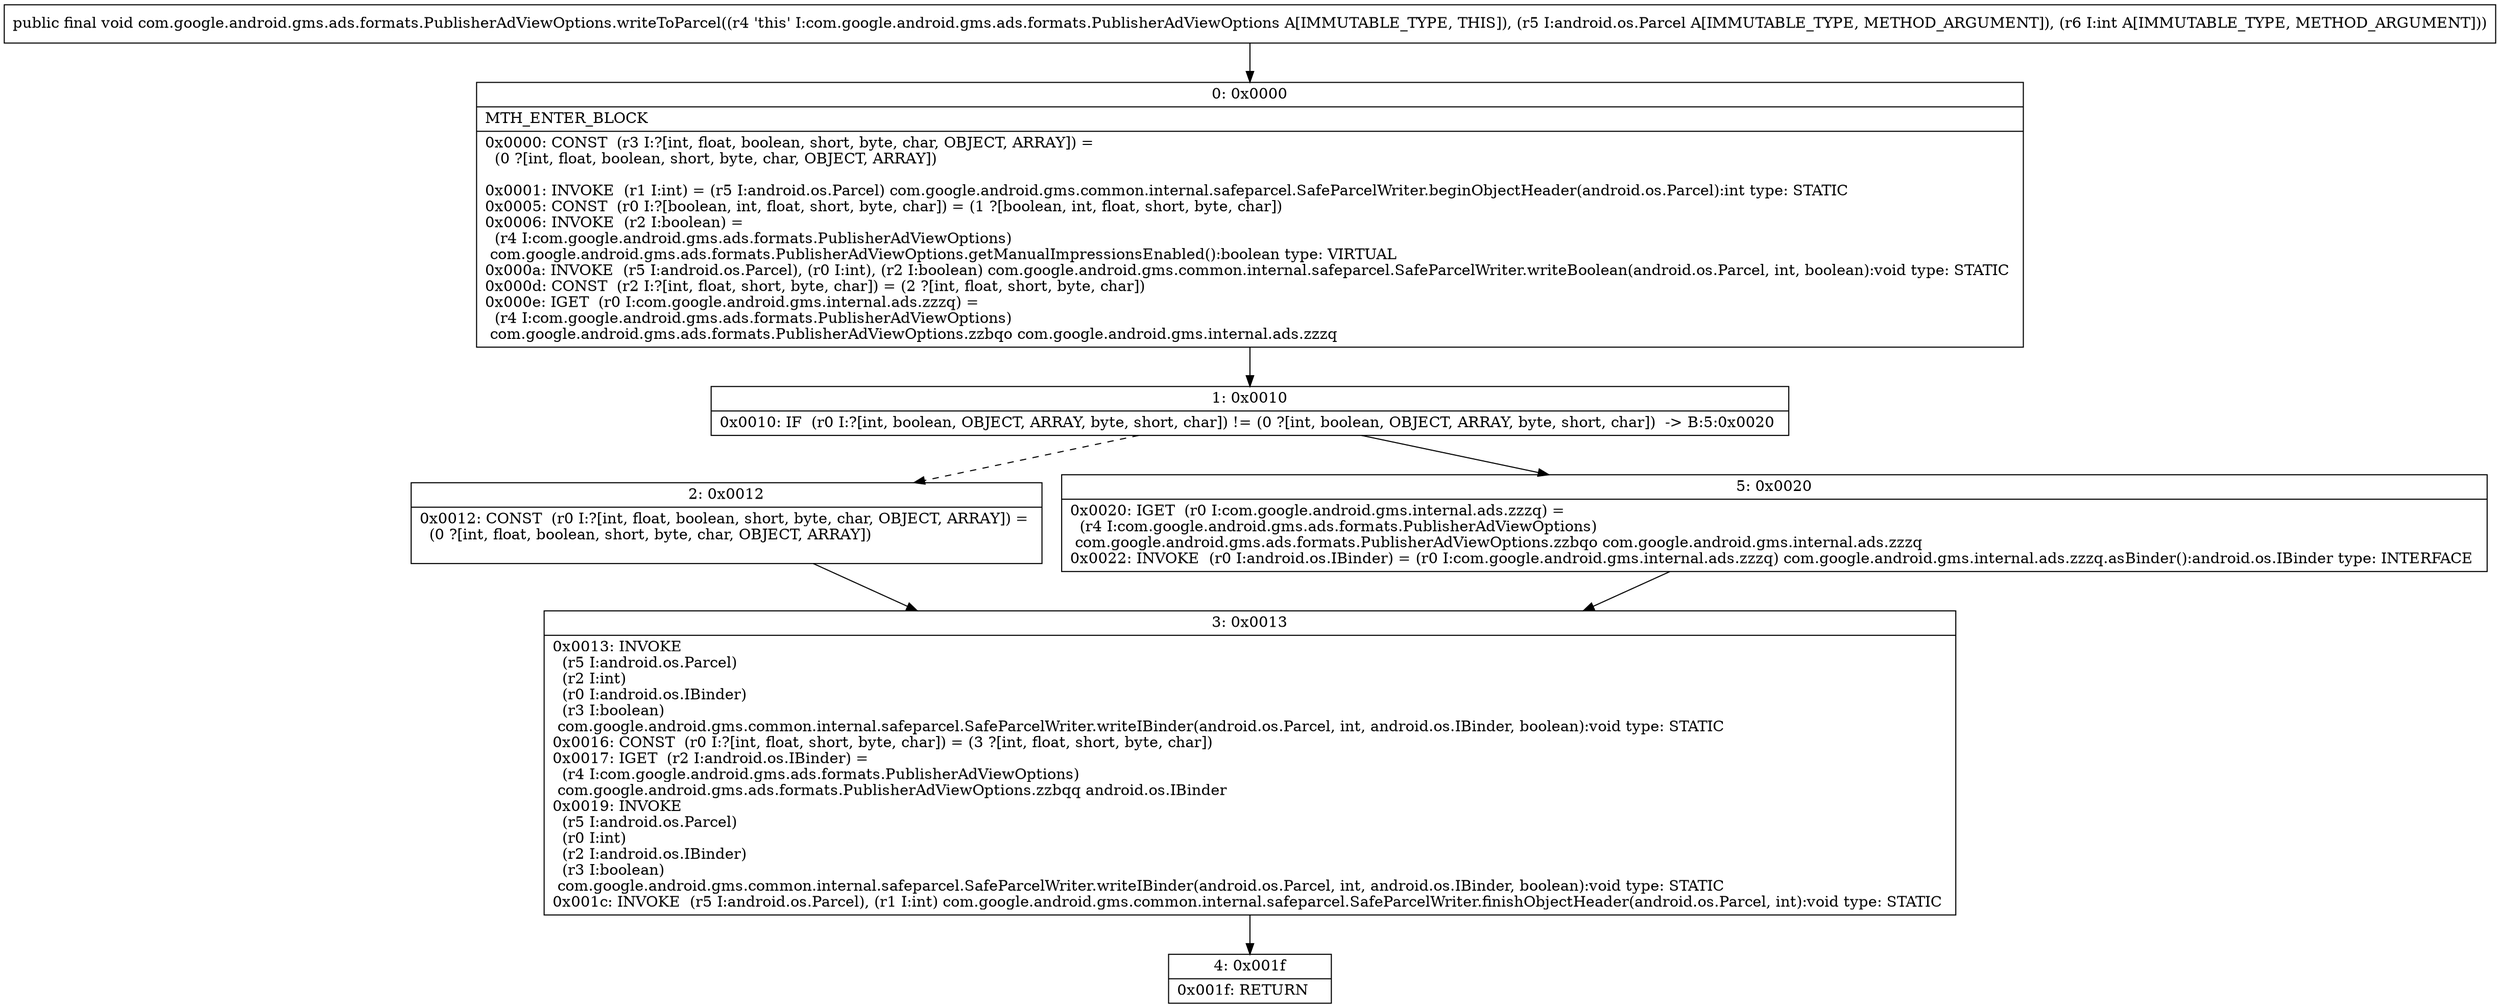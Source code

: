 digraph "CFG forcom.google.android.gms.ads.formats.PublisherAdViewOptions.writeToParcel(Landroid\/os\/Parcel;I)V" {
Node_0 [shape=record,label="{0\:\ 0x0000|MTH_ENTER_BLOCK\l|0x0000: CONST  (r3 I:?[int, float, boolean, short, byte, char, OBJECT, ARRAY]) = \l  (0 ?[int, float, boolean, short, byte, char, OBJECT, ARRAY])\l \l0x0001: INVOKE  (r1 I:int) = (r5 I:android.os.Parcel) com.google.android.gms.common.internal.safeparcel.SafeParcelWriter.beginObjectHeader(android.os.Parcel):int type: STATIC \l0x0005: CONST  (r0 I:?[boolean, int, float, short, byte, char]) = (1 ?[boolean, int, float, short, byte, char]) \l0x0006: INVOKE  (r2 I:boolean) = \l  (r4 I:com.google.android.gms.ads.formats.PublisherAdViewOptions)\l com.google.android.gms.ads.formats.PublisherAdViewOptions.getManualImpressionsEnabled():boolean type: VIRTUAL \l0x000a: INVOKE  (r5 I:android.os.Parcel), (r0 I:int), (r2 I:boolean) com.google.android.gms.common.internal.safeparcel.SafeParcelWriter.writeBoolean(android.os.Parcel, int, boolean):void type: STATIC \l0x000d: CONST  (r2 I:?[int, float, short, byte, char]) = (2 ?[int, float, short, byte, char]) \l0x000e: IGET  (r0 I:com.google.android.gms.internal.ads.zzzq) = \l  (r4 I:com.google.android.gms.ads.formats.PublisherAdViewOptions)\l com.google.android.gms.ads.formats.PublisherAdViewOptions.zzbqo com.google.android.gms.internal.ads.zzzq \l}"];
Node_1 [shape=record,label="{1\:\ 0x0010|0x0010: IF  (r0 I:?[int, boolean, OBJECT, ARRAY, byte, short, char]) != (0 ?[int, boolean, OBJECT, ARRAY, byte, short, char])  \-\> B:5:0x0020 \l}"];
Node_2 [shape=record,label="{2\:\ 0x0012|0x0012: CONST  (r0 I:?[int, float, boolean, short, byte, char, OBJECT, ARRAY]) = \l  (0 ?[int, float, boolean, short, byte, char, OBJECT, ARRAY])\l \l}"];
Node_3 [shape=record,label="{3\:\ 0x0013|0x0013: INVOKE  \l  (r5 I:android.os.Parcel)\l  (r2 I:int)\l  (r0 I:android.os.IBinder)\l  (r3 I:boolean)\l com.google.android.gms.common.internal.safeparcel.SafeParcelWriter.writeIBinder(android.os.Parcel, int, android.os.IBinder, boolean):void type: STATIC \l0x0016: CONST  (r0 I:?[int, float, short, byte, char]) = (3 ?[int, float, short, byte, char]) \l0x0017: IGET  (r2 I:android.os.IBinder) = \l  (r4 I:com.google.android.gms.ads.formats.PublisherAdViewOptions)\l com.google.android.gms.ads.formats.PublisherAdViewOptions.zzbqq android.os.IBinder \l0x0019: INVOKE  \l  (r5 I:android.os.Parcel)\l  (r0 I:int)\l  (r2 I:android.os.IBinder)\l  (r3 I:boolean)\l com.google.android.gms.common.internal.safeparcel.SafeParcelWriter.writeIBinder(android.os.Parcel, int, android.os.IBinder, boolean):void type: STATIC \l0x001c: INVOKE  (r5 I:android.os.Parcel), (r1 I:int) com.google.android.gms.common.internal.safeparcel.SafeParcelWriter.finishObjectHeader(android.os.Parcel, int):void type: STATIC \l}"];
Node_4 [shape=record,label="{4\:\ 0x001f|0x001f: RETURN   \l}"];
Node_5 [shape=record,label="{5\:\ 0x0020|0x0020: IGET  (r0 I:com.google.android.gms.internal.ads.zzzq) = \l  (r4 I:com.google.android.gms.ads.formats.PublisherAdViewOptions)\l com.google.android.gms.ads.formats.PublisherAdViewOptions.zzbqo com.google.android.gms.internal.ads.zzzq \l0x0022: INVOKE  (r0 I:android.os.IBinder) = (r0 I:com.google.android.gms.internal.ads.zzzq) com.google.android.gms.internal.ads.zzzq.asBinder():android.os.IBinder type: INTERFACE \l}"];
MethodNode[shape=record,label="{public final void com.google.android.gms.ads.formats.PublisherAdViewOptions.writeToParcel((r4 'this' I:com.google.android.gms.ads.formats.PublisherAdViewOptions A[IMMUTABLE_TYPE, THIS]), (r5 I:android.os.Parcel A[IMMUTABLE_TYPE, METHOD_ARGUMENT]), (r6 I:int A[IMMUTABLE_TYPE, METHOD_ARGUMENT])) }"];
MethodNode -> Node_0;
Node_0 -> Node_1;
Node_1 -> Node_2[style=dashed];
Node_1 -> Node_5;
Node_2 -> Node_3;
Node_3 -> Node_4;
Node_5 -> Node_3;
}

